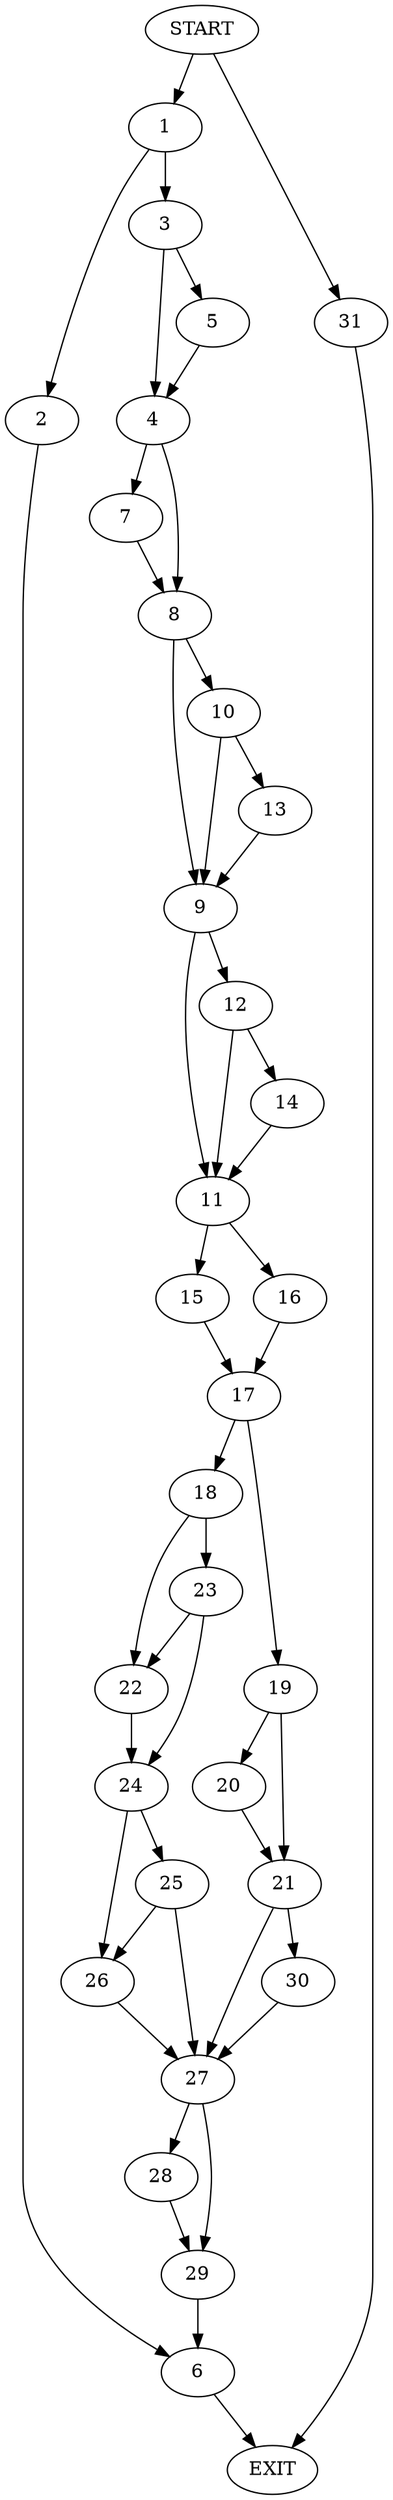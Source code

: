 digraph {
0 [label="START"]
32 [label="EXIT"]
0 -> 1
1 -> 2
1 -> 3
3 -> 4
3 -> 5
2 -> 6
5 -> 4
4 -> 7
4 -> 8
8 -> 9
8 -> 10
7 -> 8
9 -> 11
9 -> 12
10 -> 13
10 -> 9
13 -> 9
12 -> 11
12 -> 14
11 -> 15
11 -> 16
14 -> 11
16 -> 17
15 -> 17
17 -> 18
17 -> 19
19 -> 20
19 -> 21
18 -> 22
18 -> 23
22 -> 24
23 -> 22
23 -> 24
24 -> 25
24 -> 26
25 -> 27
25 -> 26
26 -> 27
27 -> 28
27 -> 29
21 -> 30
21 -> 27
20 -> 21
30 -> 27
29 -> 6
28 -> 29
0 -> 31
31 -> 32
6 -> 32
}
